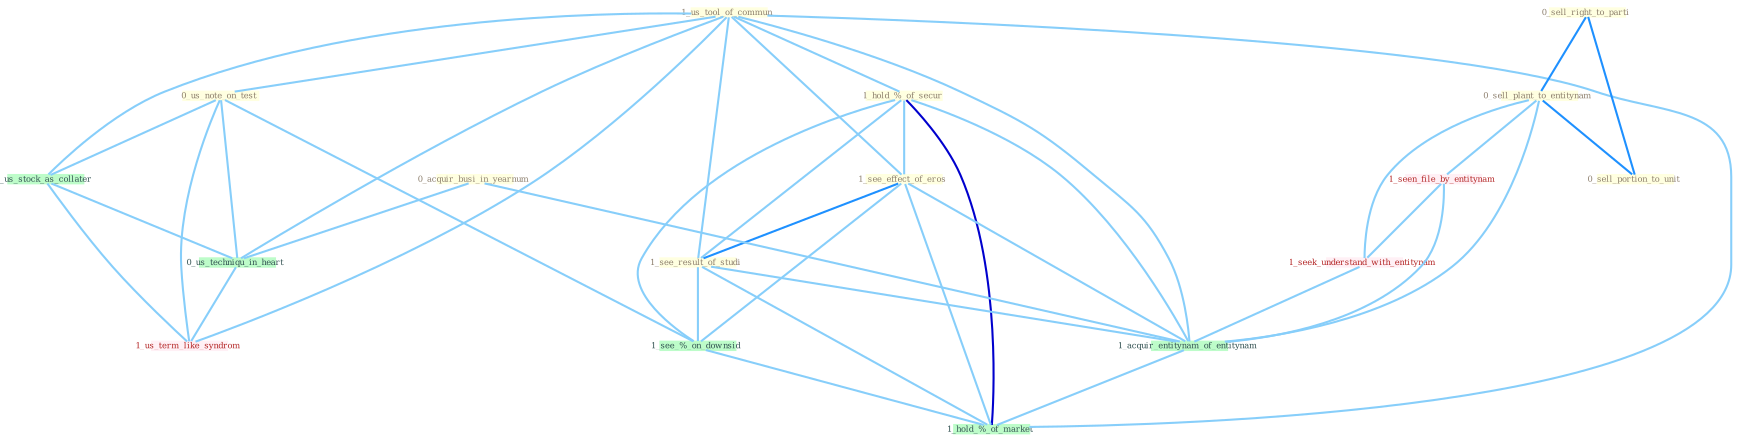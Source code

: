 Graph G{ 
    node
    [shape=polygon,style=filled,width=.5,height=.06,color="#BDFCC9",fixedsize=true,fontsize=4,
    fontcolor="#2f4f4f"];
    {node
    [color="#ffffe0", fontcolor="#8b7d6b"] "1_us_tool_of_commun " "1_hold_%_of_secur " "0_sell_right_to_parti " "1_see_effect_of_eros " "0_sell_plant_to_entitynam " "1_see_result_of_studi " "0_us_note_on_test " "0_sell_portion_to_unit " "0_acquir_busi_in_yearnum "}
{node [color="#fff0f5", fontcolor="#b22222"] "1_seen_file_by_entitynam " "1_seek_understand_with_entitynam " "1_us_term_like_syndrom "}
edge [color="#B0E2FF"];

	"1_us_tool_of_commun " -- "1_hold_%_of_secur " [w="1", color="#87cefa" ];
	"1_us_tool_of_commun " -- "1_see_effect_of_eros " [w="1", color="#87cefa" ];
	"1_us_tool_of_commun " -- "1_see_result_of_studi " [w="1", color="#87cefa" ];
	"1_us_tool_of_commun " -- "0_us_note_on_test " [w="1", color="#87cefa" ];
	"1_us_tool_of_commun " -- "0_us_stock_as_collater " [w="1", color="#87cefa" ];
	"1_us_tool_of_commun " -- "1_acquir_entitynam_of_entitynam " [w="1", color="#87cefa" ];
	"1_us_tool_of_commun " -- "0_us_techniqu_in_heart " [w="1", color="#87cefa" ];
	"1_us_tool_of_commun " -- "1_us_term_like_syndrom " [w="1", color="#87cefa" ];
	"1_us_tool_of_commun " -- "1_hold_%_of_market " [w="1", color="#87cefa" ];
	"1_hold_%_of_secur " -- "1_see_effect_of_eros " [w="1", color="#87cefa" ];
	"1_hold_%_of_secur " -- "1_see_result_of_studi " [w="1", color="#87cefa" ];
	"1_hold_%_of_secur " -- "1_acquir_entitynam_of_entitynam " [w="1", color="#87cefa" ];
	"1_hold_%_of_secur " -- "1_see_%_on_downsid " [w="1", color="#87cefa" ];
	"1_hold_%_of_secur " -- "1_hold_%_of_market " [w="3", color="#0000cd" , len=0.6];
	"0_sell_right_to_parti " -- "0_sell_plant_to_entitynam " [w="2", color="#1e90ff" , len=0.8];
	"0_sell_right_to_parti " -- "0_sell_portion_to_unit " [w="2", color="#1e90ff" , len=0.8];
	"1_see_effect_of_eros " -- "1_see_result_of_studi " [w="2", color="#1e90ff" , len=0.8];
	"1_see_effect_of_eros " -- "1_acquir_entitynam_of_entitynam " [w="1", color="#87cefa" ];
	"1_see_effect_of_eros " -- "1_see_%_on_downsid " [w="1", color="#87cefa" ];
	"1_see_effect_of_eros " -- "1_hold_%_of_market " [w="1", color="#87cefa" ];
	"0_sell_plant_to_entitynam " -- "0_sell_portion_to_unit " [w="2", color="#1e90ff" , len=0.8];
	"0_sell_plant_to_entitynam " -- "1_seen_file_by_entitynam " [w="1", color="#87cefa" ];
	"0_sell_plant_to_entitynam " -- "1_seek_understand_with_entitynam " [w="1", color="#87cefa" ];
	"0_sell_plant_to_entitynam " -- "1_acquir_entitynam_of_entitynam " [w="1", color="#87cefa" ];
	"1_see_result_of_studi " -- "1_acquir_entitynam_of_entitynam " [w="1", color="#87cefa" ];
	"1_see_result_of_studi " -- "1_see_%_on_downsid " [w="1", color="#87cefa" ];
	"1_see_result_of_studi " -- "1_hold_%_of_market " [w="1", color="#87cefa" ];
	"0_us_note_on_test " -- "0_us_stock_as_collater " [w="1", color="#87cefa" ];
	"0_us_note_on_test " -- "0_us_techniqu_in_heart " [w="1", color="#87cefa" ];
	"0_us_note_on_test " -- "1_see_%_on_downsid " [w="1", color="#87cefa" ];
	"0_us_note_on_test " -- "1_us_term_like_syndrom " [w="1", color="#87cefa" ];
	"0_acquir_busi_in_yearnum " -- "1_acquir_entitynam_of_entitynam " [w="1", color="#87cefa" ];
	"0_acquir_busi_in_yearnum " -- "0_us_techniqu_in_heart " [w="1", color="#87cefa" ];
	"1_seen_file_by_entitynam " -- "1_seek_understand_with_entitynam " [w="1", color="#87cefa" ];
	"1_seen_file_by_entitynam " -- "1_acquir_entitynam_of_entitynam " [w="1", color="#87cefa" ];
	"0_us_stock_as_collater " -- "0_us_techniqu_in_heart " [w="1", color="#87cefa" ];
	"0_us_stock_as_collater " -- "1_us_term_like_syndrom " [w="1", color="#87cefa" ];
	"1_seek_understand_with_entitynam " -- "1_acquir_entitynam_of_entitynam " [w="1", color="#87cefa" ];
	"1_acquir_entitynam_of_entitynam " -- "1_hold_%_of_market " [w="1", color="#87cefa" ];
	"0_us_techniqu_in_heart " -- "1_us_term_like_syndrom " [w="1", color="#87cefa" ];
	"1_see_%_on_downsid " -- "1_hold_%_of_market " [w="1", color="#87cefa" ];
}